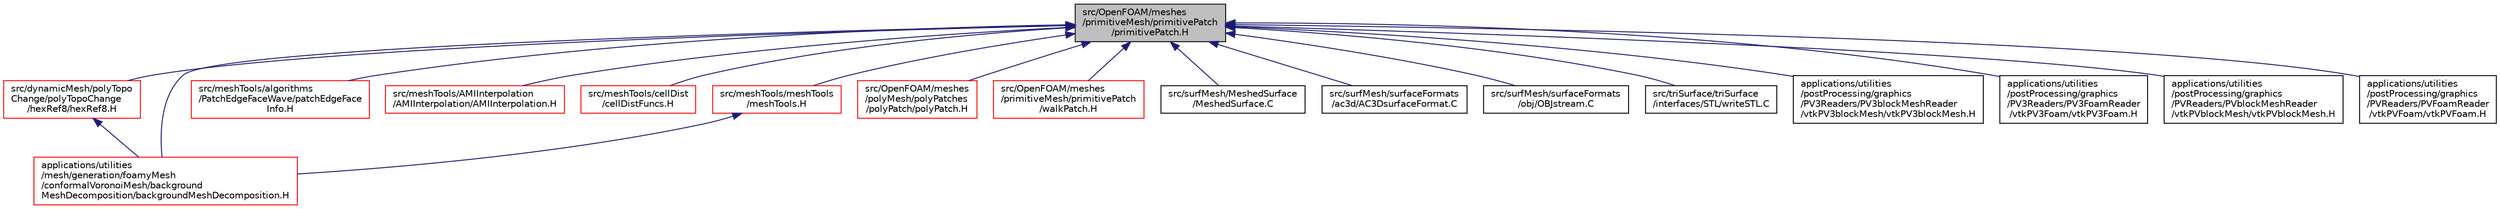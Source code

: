 digraph "src/OpenFOAM/meshes/primitiveMesh/primitivePatch/primitivePatch.H"
{
  bgcolor="transparent";
  edge [fontname="Helvetica",fontsize="10",labelfontname="Helvetica",labelfontsize="10"];
  node [fontname="Helvetica",fontsize="10",shape=record];
  Node163 [label="src/OpenFOAM/meshes\l/primitiveMesh/primitivePatch\l/primitivePatch.H",height=0.2,width=0.4,color="black", fillcolor="grey75", style="filled", fontcolor="black"];
  Node163 -> Node164 [dir="back",color="midnightblue",fontsize="10",style="solid",fontname="Helvetica"];
  Node164 [label="src/dynamicMesh/polyTopo\lChange/polyTopoChange\l/hexRef8/hexRef8.H",height=0.2,width=0.4,color="red",URL="$a00755.html"];
  Node164 -> Node187 [dir="back",color="midnightblue",fontsize="10",style="solid",fontname="Helvetica"];
  Node187 [label="applications/utilities\l/mesh/generation/foamyMesh\l/conformalVoronoiMesh/background\lMeshDecomposition/backgroundMeshDecomposition.H",height=0.2,width=0.4,color="red",URL="$a18476.html"];
  Node163 -> Node208 [dir="back",color="midnightblue",fontsize="10",style="solid",fontname="Helvetica"];
  Node208 [label="src/meshTools/algorithms\l/PatchEdgeFaceWave/patchEdgeFace\lInfo.H",height=0.2,width=0.4,color="red",URL="$a07871.html"];
  Node163 -> Node211 [dir="back",color="midnightblue",fontsize="10",style="solid",fontname="Helvetica"];
  Node211 [label="src/meshTools/AMIInterpolation\l/AMIInterpolation/AMIInterpolation.H",height=0.2,width=0.4,color="red",URL="$a07931.html"];
  Node163 -> Node505 [dir="back",color="midnightblue",fontsize="10",style="solid",fontname="Helvetica"];
  Node505 [label="src/meshTools/cellDist\l/cellDistFuncs.H",height=0.2,width=0.4,color="red",URL="$a08117.html"];
  Node163 -> Node519 [dir="back",color="midnightblue",fontsize="10",style="solid",fontname="Helvetica"];
  Node519 [label="src/meshTools/meshTools\l/meshTools.H",height=0.2,width=0.4,color="red",URL="$a08357.html"];
  Node519 -> Node187 [dir="back",color="midnightblue",fontsize="10",style="solid",fontname="Helvetica"];
  Node163 -> Node572 [dir="back",color="midnightblue",fontsize="10",style="solid",fontname="Helvetica"];
  Node572 [label="src/OpenFOAM/meshes\l/polyMesh/polyPatches\l/polyPatch/polyPatch.H",height=0.2,width=0.4,color="red",URL="$a12521.html"];
  Node163 -> Node3248 [dir="back",color="midnightblue",fontsize="10",style="solid",fontname="Helvetica"];
  Node3248 [label="src/OpenFOAM/meshes\l/primitiveMesh/primitivePatch\l/walkPatch.H",height=0.2,width=0.4,color="red",URL="$a12776.html"];
  Node163 -> Node3231 [dir="back",color="midnightblue",fontsize="10",style="solid",fontname="Helvetica"];
  Node3231 [label="src/surfMesh/MeshedSurface\l/MeshedSurface.C",height=0.2,width=0.4,color="black",URL="$a15359.html"];
  Node163 -> Node3250 [dir="back",color="midnightblue",fontsize="10",style="solid",fontname="Helvetica"];
  Node3250 [label="src/surfMesh/surfaceFormats\l/ac3d/AC3DsurfaceFormat.C",height=0.2,width=0.4,color="black",URL="$a15401.html"];
  Node163 -> Node3251 [dir="back",color="midnightblue",fontsize="10",style="solid",fontname="Helvetica"];
  Node3251 [label="src/surfMesh/surfaceFormats\l/obj/OBJstream.C",height=0.2,width=0.4,color="black",URL="$a15437.html"];
  Node163 -> Node3252 [dir="back",color="midnightblue",fontsize="10",style="solid",fontname="Helvetica"];
  Node3252 [label="src/triSurface/triSurface\l/interfaces/STL/writeSTL.C",height=0.2,width=0.4,color="black",URL="$a17489.html"];
  Node163 -> Node187 [dir="back",color="midnightblue",fontsize="10",style="solid",fontname="Helvetica"];
  Node163 -> Node3253 [dir="back",color="midnightblue",fontsize="10",style="solid",fontname="Helvetica"];
  Node3253 [label="applications/utilities\l/postProcessing/graphics\l/PV3Readers/PV3blockMeshReader\l/vtkPV3blockMesh/vtkPV3blockMesh.H",height=0.2,width=0.4,color="black",URL="$a19619.html"];
  Node163 -> Node1212 [dir="back",color="midnightblue",fontsize="10",style="solid",fontname="Helvetica"];
  Node1212 [label="applications/utilities\l/postProcessing/graphics\l/PV3Readers/PV3FoamReader\l/vtkPV3Foam/vtkPV3Foam.H",height=0.2,width=0.4,color="black",URL="$a19634.html"];
  Node163 -> Node3254 [dir="back",color="midnightblue",fontsize="10",style="solid",fontname="Helvetica"];
  Node3254 [label="applications/utilities\l/postProcessing/graphics\l/PVReaders/PVblockMeshReader\l/vtkPVblockMesh/vtkPVblockMesh.H",height=0.2,width=0.4,color="black",URL="$a19694.html"];
  Node163 -> Node1214 [dir="back",color="midnightblue",fontsize="10",style="solid",fontname="Helvetica"];
  Node1214 [label="applications/utilities\l/postProcessing/graphics\l/PVReaders/PVFoamReader\l/vtkPVFoam/vtkPVFoam.H",height=0.2,width=0.4,color="black",URL="$a19706.html"];
}
